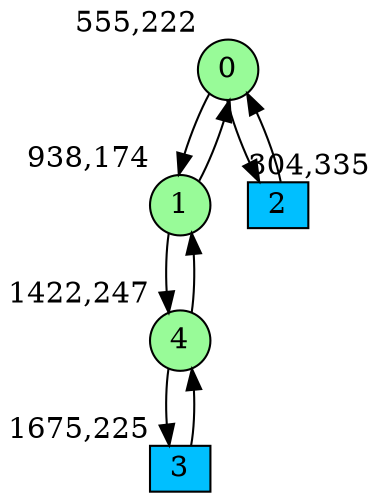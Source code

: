digraph G {
graph [bgcolor=white]
node [shape=circle, style = filled, fillcolor=white,fixedsize=true, width=0.4, height=0.3 ]
0[xlabel="555,222", pos = "3.92188,1.76563!", fillcolor=palegreen ];
1[xlabel="938,174", pos = "9.90625,2.51563!", fillcolor=palegreen ];
2[xlabel="304,335", pos = "0,0!", fillcolor=deepskyblue, shape=box ];
3[xlabel="1675,225", pos = "21.4219,1.71875!", fillcolor=deepskyblue, shape=box ];
4[xlabel="1422,247", pos = "17.4688,1.375!", fillcolor=palegreen ];
0->1 ;
0->2 ;
1->0 ;
1->4 ;
2->0 ;
3->4 ;
4->1 ;
4->3 ;
}
